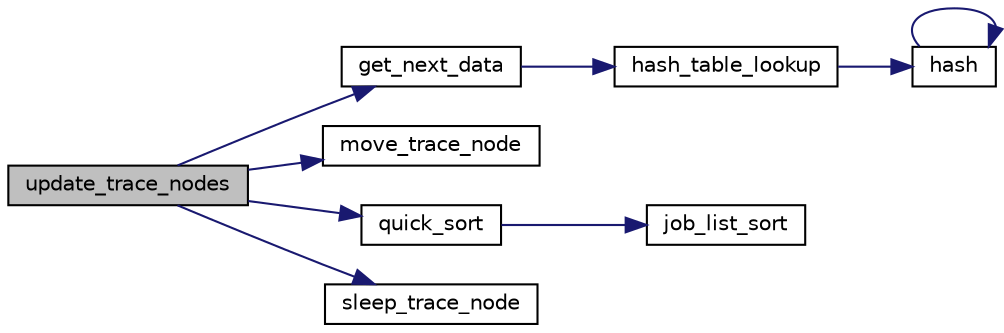 digraph "update_trace_nodes"
{
 // LATEX_PDF_SIZE
  edge [fontname="Helvetica",fontsize="10",labelfontname="Helvetica",labelfontsize="10"];
  node [fontname="Helvetica",fontsize="10",shape=record];
  rankdir="LR";
  Node1 [label="update_trace_nodes",height=0.2,width=0.4,color="black", fillcolor="grey75", style="filled", fontcolor="black",tooltip=" "];
  Node1 -> Node2 [color="midnightblue",fontsize="10",style="solid",fontname="Helvetica"];
  Node2 [label="get_next_data",height=0.2,width=0.4,color="black", fillcolor="white", style="filled",URL="$mobility__parser_8c.html#ae368ca134c5cf3664346cb39d0ef0570",tooltip=" "];
  Node2 -> Node3 [color="midnightblue",fontsize="10",style="solid",fontname="Helvetica"];
  Node3 [label="hash_table_lookup",height=0.2,width=0.4,color="black", fillcolor="white", style="filled",URL="$omg__hashtable_8c.html#a6b62cbbdd88afe256a7d4be40ac8ce60",tooltip=" "];
  Node3 -> Node4 [color="midnightblue",fontsize="10",style="solid",fontname="Helvetica"];
  Node4 [label="hash",height=0.2,width=0.4,color="black", fillcolor="white", style="filled",URL="$trace__hashtable_8c.html#a89cded44d5106ffaeb0d2dab42c2d43f",tooltip=" "];
  Node4 -> Node4 [color="midnightblue",fontsize="10",style="solid",fontname="Helvetica"];
  Node1 -> Node5 [color="midnightblue",fontsize="10",style="solid",fontname="Helvetica"];
  Node5 [label="move_trace_node",height=0.2,width=0.4,color="black", fillcolor="white", style="filled",URL="$trace_8c.html#a275e8030e6818ecbd79fcbb505a9224e",tooltip=" "];
  Node1 -> Node6 [color="midnightblue",fontsize="10",style="solid",fontname="Helvetica"];
  Node6 [label="quick_sort",height=0.2,width=0.4,color="black", fillcolor="white", style="filled",URL="$UTIL_2OMG_2defs_8h.html#a1646c650b0cca0c3b082c4b8cbaa4763",tooltip=" "];
  Node6 -> Node7 [color="midnightblue",fontsize="10",style="solid",fontname="Helvetica"];
  Node7 [label="job_list_sort",height=0.2,width=0.4,color="black", fillcolor="white", style="filled",URL="$job_8c.html#a9ce48ebe6bc077394287212e3ce67245",tooltip=" "];
  Node1 -> Node8 [color="midnightblue",fontsize="10",style="solid",fontname="Helvetica"];
  Node8 [label="sleep_trace_node",height=0.2,width=0.4,color="black", fillcolor="white", style="filled",URL="$trace_8c.html#aa0f6bd17e5679ddc7dc41b2b69fbfc69",tooltip=" "];
}
